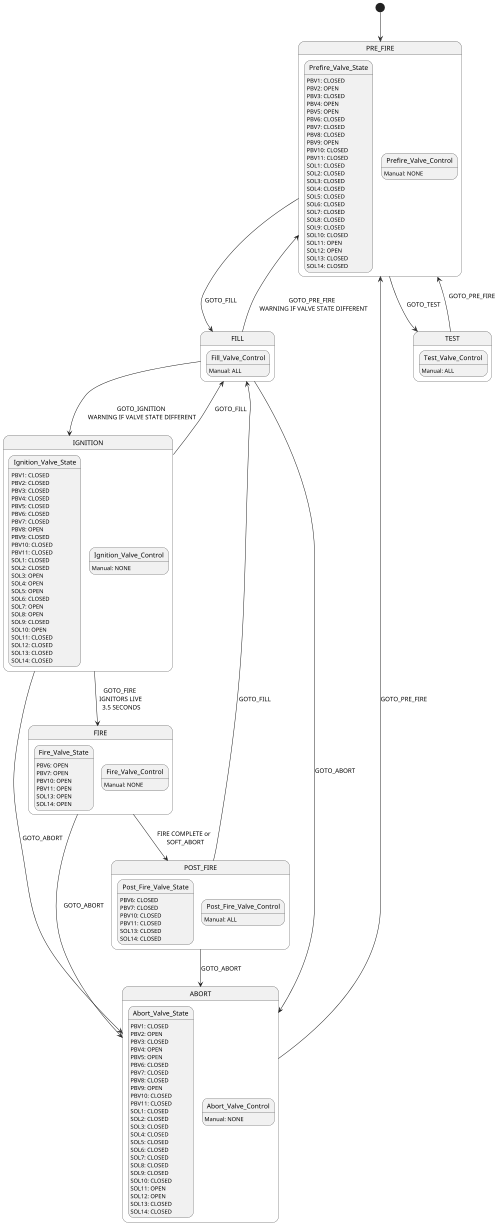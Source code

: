 @startuml stateMachine
scale 500 width
[*] --> PRE_FIRE
PRE_FIRE --> FILL : GOTO_FILL \n
PRE_FIRE --> TEST : GOTO_TEST
FILL --> IGNITION : \n GOTO_IGNITION \n WARNING IF VALVE STATE DIFFERENT
FILL --> ABORT : GOTO_ABORT
FILL --> PRE_FIRE : GOTO_PRE_FIRE \n WARNING IF VALVE STATE DIFFERENT
IGNITION --> FIRE : GOTO_FIRE \n IGNITORS LIVE \n 3.5 SECONDS
IGNITION --> ABORT : GOTO_ABORT
IGNITION --> FILL : GOTO_FILL
FIRE --> ABORT : GOTO_ABORT
FIRE --> POST_FIRE : FIRE COMPLETE or \n SOFT_ABORT
POST_FIRE --> FILL : GOTO_FILL
POST_FIRE --> ABORT : GOTO_ABORT
ABORT --> PRE_FIRE : GOTO_PRE_FIRE
TEST --> PRE_FIRE : GOTO_PRE_FIRE \n\n

state PRE_FIRE {
  state Prefire_Valve_State: PBV1: CLOSED
  state Prefire_Valve_State: PBV2: OPEN
  state Prefire_Valve_State: PBV3: CLOSED
  state Prefire_Valve_State: PBV4: OPEN
  state Prefire_Valve_State: PBV5: OPEN
  state Prefire_Valve_State: PBV6: CLOSED
  state Prefire_Valve_State: PBV7: CLOSED
  state Prefire_Valve_State: PBV8: CLOSED
  state Prefire_Valve_State: PBV9: OPEN
  state Prefire_Valve_State: PBV10: CLOSED
  state Prefire_Valve_State: PBV11: CLOSED

  state Prefire_Valve_State: SOL1: CLOSED
  state Prefire_Valve_State: SOL2: CLOSED
  state Prefire_Valve_State: SOL3: CLOSED
  state Prefire_Valve_State: SOL4: CLOSED
  state Prefire_Valve_State: SOL5: CLOSED
  state Prefire_Valve_State: SOL6: CLOSED
  state Prefire_Valve_State: SOL7: CLOSED
  state Prefire_Valve_State: SOL8: CLOSED
  state Prefire_Valve_State: SOL9: CLOSED
  state Prefire_Valve_State: SOL10: CLOSED
  state Prefire_Valve_State: SOL11: OPEN
  state Prefire_Valve_State: SOL12: OPEN
  state Prefire_Valve_State: SOL13: CLOSED
  state Prefire_Valve_State: SOL14: CLOSED

  state Prefire_Valve_Control
  state Prefire_Valve_Control: Manual: NONE
}

state FILL {
  state Fill_Valve_Control
  state Fill_Valve_Control: Manual: ALL
}

state IGNITION {
  state Ignition_Valve_State: PBV1: CLOSED
  state Ignition_Valve_State: PBV2: CLOSED
  state Ignition_Valve_State: PBV3: CLOSED
  state Ignition_Valve_State: PBV4: CLOSED
  state Ignition_Valve_State: PBV5: CLOSED
  state Ignition_Valve_State: PBV6: CLOSED
  state Ignition_Valve_State: PBV7: CLOSED
  state Ignition_Valve_State: PBV8: OPEN
  state Ignition_Valve_State: PBV9: CLOSED
  state Ignition_Valve_State: PBV10: CLOSED
  state Ignition_Valve_State: PBV11: CLOSED

  state Ignition_Valve_State: SOL1: CLOSED
  state Ignition_Valve_State: SOL2: CLOSED
  state Ignition_Valve_State: SOL3: OPEN
  state Ignition_Valve_State: SOL4: OPEN
  state Ignition_Valve_State: SOL5: OPEN
  state Ignition_Valve_State: SOL6: CLOSED
  state Ignition_Valve_State: SOL7: OPEN
  state Ignition_Valve_State: SOL8: OPEN
  state Ignition_Valve_State: SOL9: CLOSED
  state Ignition_Valve_State: SOL10: OPEN
  state Ignition_Valve_State: SOL11: CLOSED
  state Ignition_Valve_State: SOL12: CLOSED
  state Ignition_Valve_State: SOL13: CLOSED
  state Ignition_Valve_State: SOL14: CLOSED


  state Ignition_Valve_Control
  state Ignition_Valve_Control: Manual: NONE
}

state FIRE {
  state Fire_Valve_State: PBV6: OPEN
  state Fire_Valve_State: PBV7: OPEN
  state Fire_Valve_State: PBV10: OPEN
  state Fire_Valve_State: PBV11: OPEN

  state Fire_Valve_State: SOL13: OPEN
  state Fire_Valve_State: SOL14: OPEN

  state Fire_Valve_Control
  state Fire_Valve_Control: Manual: NONE
}

state POST_FIRE {
  state Post_Fire_Valve_State: PBV6: CLOSED
  state Post_Fire_Valve_State: PBV7: CLOSED
  state Post_Fire_Valve_State: PBV10: CLOSED
  state Post_Fire_Valve_State: PBV11: CLOSED

  state Post_Fire_Valve_State: SOL13: CLOSED
  state Post_Fire_Valve_State: SOL14: CLOSED

  state Post_Fire_Valve_Control
  state Post_Fire_Valve_Control: Manual: ALL
}

state ABORT {
  state Abort_Valve_State: PBV1: CLOSED
  state Abort_Valve_State: PBV2: OPEN
  state Abort_Valve_State: PBV3: CLOSED
  state Abort_Valve_State: PBV4: OPEN
  state Abort_Valve_State: PBV5: OPEN
  state Abort_Valve_State: PBV6: CLOSED
  state Abort_Valve_State: PBV7: CLOSED
  state Abort_Valve_State: PBV8: CLOSED
  state Abort_Valve_State: PBV9: OPEN
  state Abort_Valve_State: PBV10: CLOSED
  state Abort_Valve_State: PBV11: CLOSED

  state Abort_Valve_State: SOL1: CLOSED
  state Abort_Valve_State: SOL2: CLOSED
  state Abort_Valve_State: SOL3: CLOSED
  state Abort_Valve_State: SOL4: CLOSED
  state Abort_Valve_State: SOL5: CLOSED
  state Abort_Valve_State: SOL6: CLOSED
  state Abort_Valve_State: SOL7: CLOSED
  state Abort_Valve_State: SOL8: CLOSED
  state Abort_Valve_State: SOL9: CLOSED
  state Abort_Valve_State: SOL10: CLOSED
  state Abort_Valve_State: SOL11: OPEN
  state Abort_Valve_State: SOL12: OPEN
  state Abort_Valve_State: SOL13: CLOSED
  state Abort_Valve_State: SOL14: CLOSED


  state Abort_Valve_Control
  state Abort_Valve_Control: Manual: NONE
}

state TEST {
  state Test_Valve_Control
  state Test_Valve_Control: Manual: ALL
}
@enduml